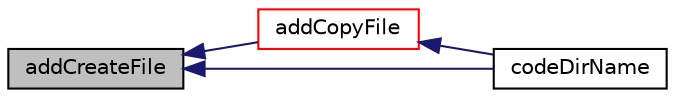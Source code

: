 digraph "addCreateFile"
{
  bgcolor="transparent";
  edge [fontname="Helvetica",fontsize="10",labelfontname="Helvetica",labelfontsize="10"];
  node [fontname="Helvetica",fontsize="10",shape=record];
  rankdir="LR";
  Node1 [label="addCreateFile",height=0.2,width=0.4,color="black", fillcolor="grey75", style="filled", fontcolor="black"];
  Node1 -> Node2 [dir="back",color="midnightblue",fontsize="10",style="solid",fontname="Helvetica"];
  Node2 [label="addCopyFile",height=0.2,width=0.4,color="red",URL="$a00606.html#a3e6d06804baa008db6c1acb729a67335",tooltip="Add a file template name, which will be found and filtered. "];
  Node2 -> Node3 [dir="back",color="midnightblue",fontsize="10",style="solid",fontname="Helvetica"];
  Node3 [label="codeDirName",height=0.2,width=0.4,color="black",URL="$a00606.html#a9dde26399656a693ab209ee4a0eece6a",tooltip="Return the code-dirname. "];
  Node1 -> Node3 [dir="back",color="midnightblue",fontsize="10",style="solid",fontname="Helvetica"];
}
